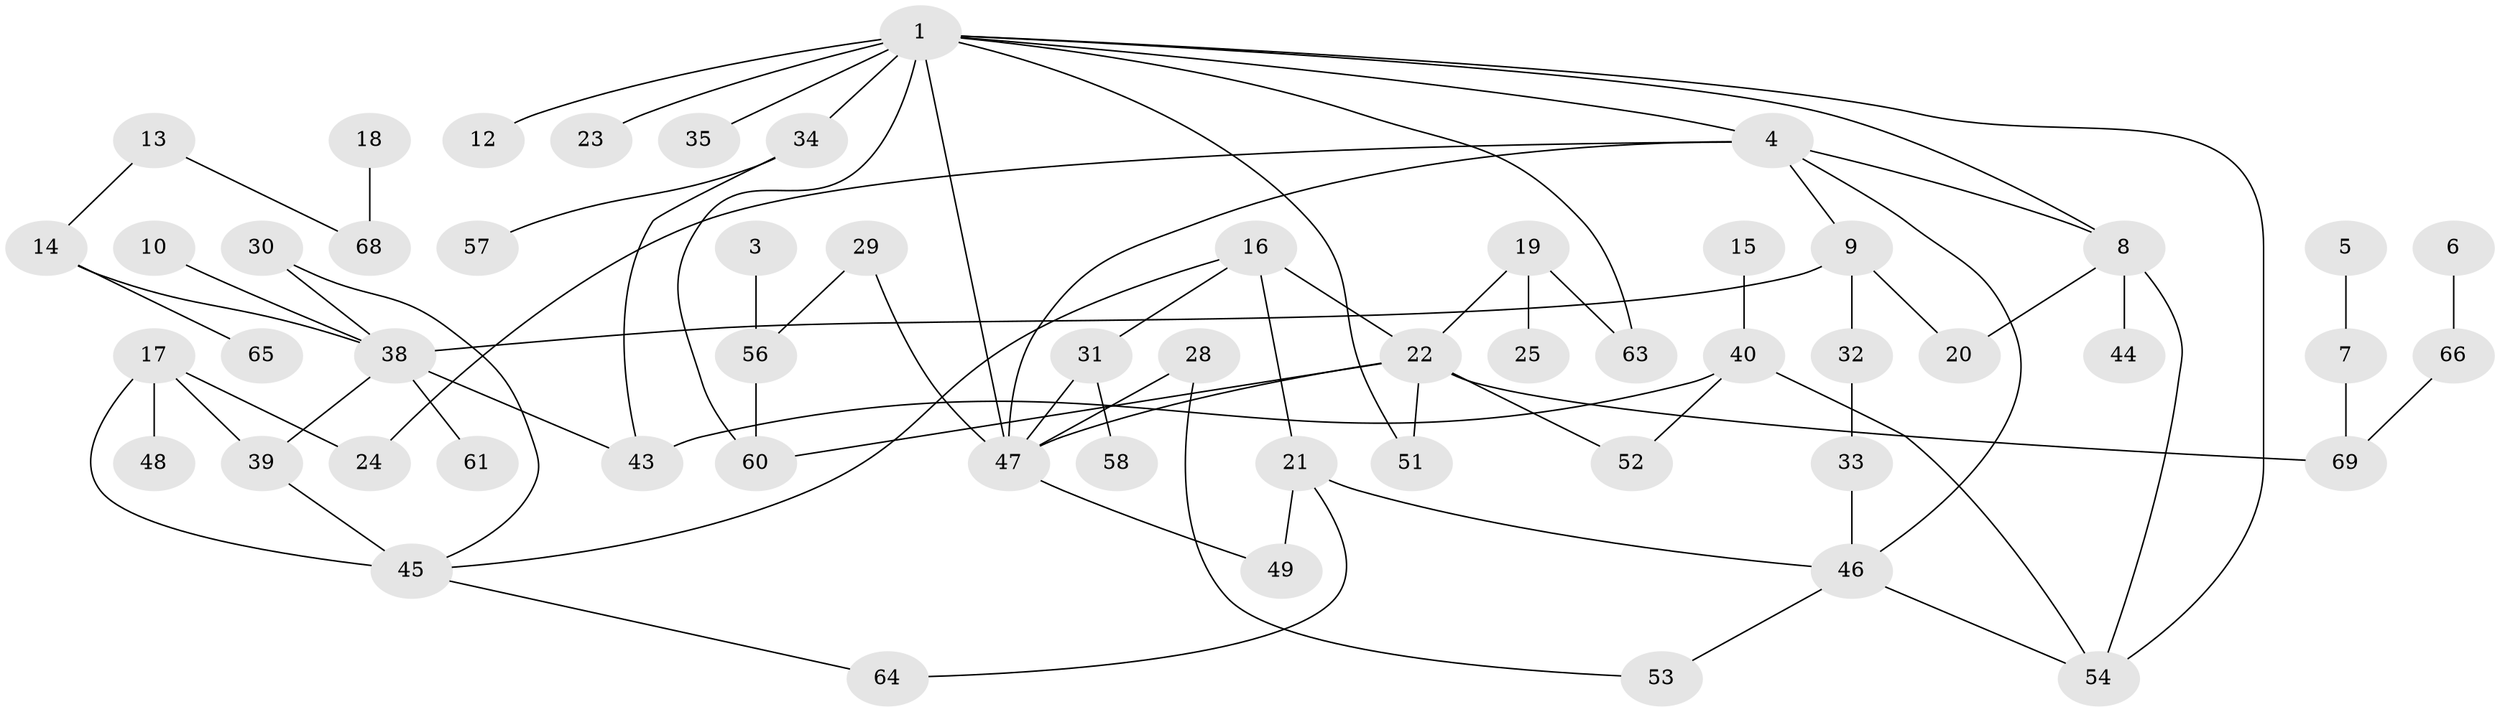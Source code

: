 // original degree distribution, {3: 0.23943661971830985, 0: 0.09859154929577464, 1: 0.2676056338028169, 2: 0.2535211267605634, 4: 0.1056338028169014, 6: 0.014084507042253521, 5: 0.014084507042253521, 8: 0.007042253521126761}
// Generated by graph-tools (version 1.1) at 2025/33/03/09/25 02:33:24]
// undirected, 56 vertices, 77 edges
graph export_dot {
graph [start="1"]
  node [color=gray90,style=filled];
  1;
  3;
  4;
  5;
  6;
  7;
  8;
  9;
  10;
  12;
  13;
  14;
  15;
  16;
  17;
  18;
  19;
  20;
  21;
  22;
  23;
  24;
  25;
  28;
  29;
  30;
  31;
  32;
  33;
  34;
  35;
  38;
  39;
  40;
  43;
  44;
  45;
  46;
  47;
  48;
  49;
  51;
  52;
  53;
  54;
  56;
  57;
  58;
  60;
  61;
  63;
  64;
  65;
  66;
  68;
  69;
  1 -- 4 [weight=1.0];
  1 -- 8 [weight=1.0];
  1 -- 12 [weight=2.0];
  1 -- 23 [weight=1.0];
  1 -- 34 [weight=1.0];
  1 -- 35 [weight=1.0];
  1 -- 47 [weight=1.0];
  1 -- 51 [weight=1.0];
  1 -- 54 [weight=1.0];
  1 -- 60 [weight=1.0];
  1 -- 63 [weight=1.0];
  3 -- 56 [weight=1.0];
  4 -- 8 [weight=1.0];
  4 -- 9 [weight=1.0];
  4 -- 24 [weight=1.0];
  4 -- 46 [weight=1.0];
  4 -- 47 [weight=1.0];
  5 -- 7 [weight=1.0];
  6 -- 66 [weight=2.0];
  7 -- 69 [weight=1.0];
  8 -- 20 [weight=1.0];
  8 -- 44 [weight=1.0];
  8 -- 54 [weight=1.0];
  9 -- 20 [weight=1.0];
  9 -- 32 [weight=1.0];
  9 -- 38 [weight=1.0];
  10 -- 38 [weight=1.0];
  13 -- 14 [weight=1.0];
  13 -- 68 [weight=1.0];
  14 -- 38 [weight=1.0];
  14 -- 65 [weight=1.0];
  15 -- 40 [weight=1.0];
  16 -- 21 [weight=1.0];
  16 -- 22 [weight=4.0];
  16 -- 31 [weight=1.0];
  16 -- 45 [weight=1.0];
  17 -- 24 [weight=1.0];
  17 -- 39 [weight=1.0];
  17 -- 45 [weight=2.0];
  17 -- 48 [weight=3.0];
  18 -- 68 [weight=1.0];
  19 -- 22 [weight=1.0];
  19 -- 25 [weight=1.0];
  19 -- 63 [weight=1.0];
  21 -- 46 [weight=1.0];
  21 -- 49 [weight=1.0];
  21 -- 64 [weight=1.0];
  22 -- 47 [weight=1.0];
  22 -- 51 [weight=1.0];
  22 -- 52 [weight=1.0];
  22 -- 60 [weight=1.0];
  22 -- 69 [weight=2.0];
  28 -- 47 [weight=1.0];
  28 -- 53 [weight=1.0];
  29 -- 47 [weight=1.0];
  29 -- 56 [weight=1.0];
  30 -- 38 [weight=1.0];
  30 -- 45 [weight=1.0];
  31 -- 47 [weight=1.0];
  31 -- 58 [weight=1.0];
  32 -- 33 [weight=2.0];
  33 -- 46 [weight=1.0];
  34 -- 43 [weight=1.0];
  34 -- 57 [weight=1.0];
  38 -- 39 [weight=1.0];
  38 -- 43 [weight=2.0];
  38 -- 61 [weight=1.0];
  39 -- 45 [weight=1.0];
  40 -- 43 [weight=1.0];
  40 -- 52 [weight=1.0];
  40 -- 54 [weight=2.0];
  45 -- 64 [weight=1.0];
  46 -- 53 [weight=1.0];
  46 -- 54 [weight=1.0];
  47 -- 49 [weight=1.0];
  56 -- 60 [weight=1.0];
  66 -- 69 [weight=1.0];
}
